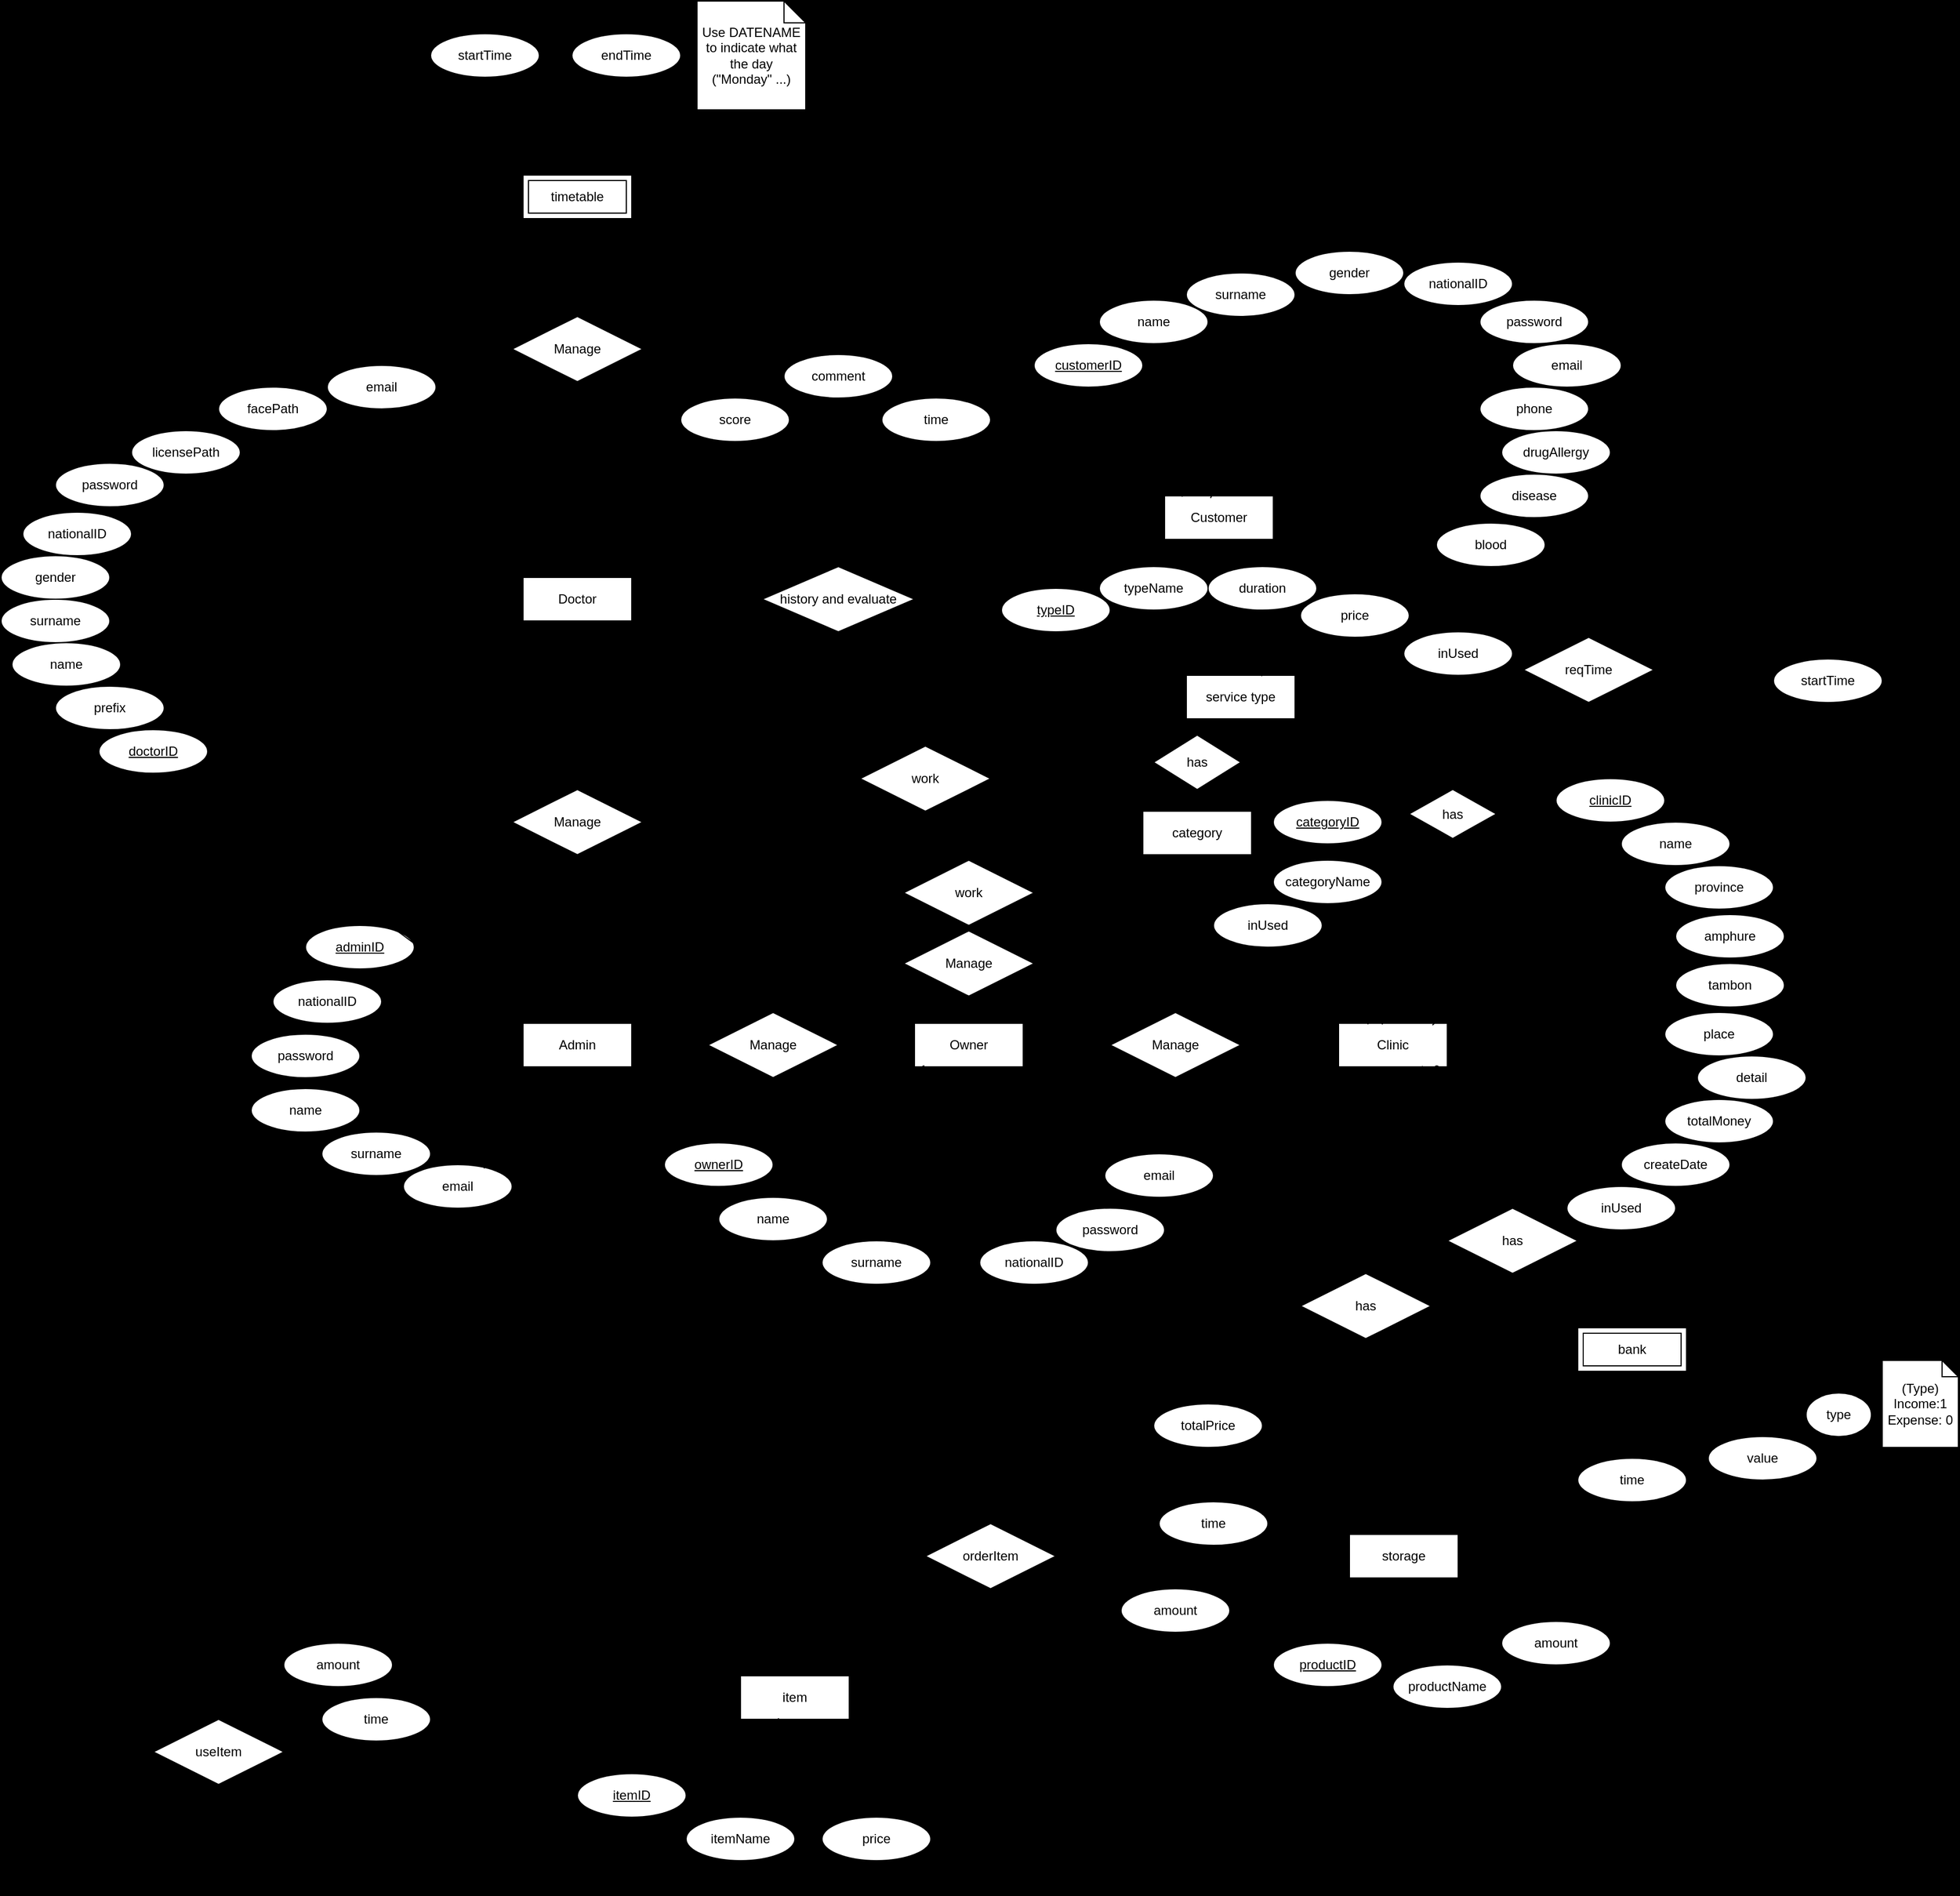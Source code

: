 <mxfile>
    <diagram id="PHzEzVtECec_gNBl3Z0X" name="Page-1">
        <mxGraphModel dx="1025" dy="1356" grid="1" gridSize="10" guides="1" tooltips="1" connect="1" arrows="1" fold="1" page="1" pageScale="1" pageWidth="1600" pageHeight="900" background="#000000" math="0" shadow="0">
            <root>
                <mxCell id="0"/>
                <mxCell id="1" parent="0"/>
                <mxCell id="2" value="Doctor" style="whiteSpace=wrap;html=1;align=center;" parent="1" vertex="1">
                    <mxGeometry x="1210" y="-50" width="100" height="40" as="geometry"/>
                </mxCell>
                <mxCell id="3" value="Customer" style="whiteSpace=wrap;html=1;align=center;" parent="1" vertex="1">
                    <mxGeometry x="1800" y="-125" width="100" height="40" as="geometry"/>
                </mxCell>
                <mxCell id="4" value="Clinic" style="whiteSpace=wrap;html=1;align=center;" parent="1" vertex="1">
                    <mxGeometry x="1960" y="360" width="100" height="40" as="geometry"/>
                </mxCell>
                <mxCell id="7" value="Manage" style="shape=rhombus;perimeter=rhombusPerimeter;whiteSpace=wrap;html=1;align=center;" parent="1" vertex="1">
                    <mxGeometry x="1200" y="145" width="120" height="60" as="geometry"/>
                </mxCell>
                <mxCell id="8" value="has" style="shape=rhombus;perimeter=rhombusPerimeter;whiteSpace=wrap;html=1;align=center;" parent="1" vertex="1">
                    <mxGeometry x="2025" y="145" width="80" height="45" as="geometry"/>
                </mxCell>
                <mxCell id="9" value="service type" style="whiteSpace=wrap;html=1;align=center;" parent="1" vertex="1">
                    <mxGeometry x="1820" y="40" width="100" height="40" as="geometry"/>
                </mxCell>
                <mxCell id="10" value="history and evaluate" style="shape=rhombus;perimeter=rhombusPerimeter;whiteSpace=wrap;html=1;align=center;" parent="1" vertex="1">
                    <mxGeometry x="1430" y="-60" width="140" height="60" as="geometry"/>
                </mxCell>
                <mxCell id="11" value="has" style="shape=rhombus;perimeter=rhombusPerimeter;whiteSpace=wrap;html=1;align=center;" parent="1" vertex="1">
                    <mxGeometry x="1925" y="590" width="120" height="60" as="geometry"/>
                </mxCell>
                <mxCell id="12" value="storage" style="whiteSpace=wrap;html=1;align=center;" parent="1" vertex="1">
                    <mxGeometry x="1970" y="830" width="100" height="40" as="geometry"/>
                </mxCell>
                <mxCell id="13" value="Admin" style="whiteSpace=wrap;html=1;align=center;" parent="1" vertex="1">
                    <mxGeometry x="1210" y="360" width="100" height="40" as="geometry"/>
                </mxCell>
                <mxCell id="14" value="has" style="shape=rhombus;perimeter=rhombusPerimeter;whiteSpace=wrap;html=1;align=center;" parent="1" vertex="1">
                    <mxGeometry x="2060" y="530" width="120" height="60" as="geometry"/>
                </mxCell>
                <mxCell id="22" value="adminID" style="ellipse;whiteSpace=wrap;html=1;align=center;fontStyle=4;" parent="1" vertex="1">
                    <mxGeometry x="1010" y="270" width="100" height="40" as="geometry"/>
                </mxCell>
                <mxCell id="23" value="name" style="ellipse;whiteSpace=wrap;html=1;align=center;" parent="1" vertex="1">
                    <mxGeometry x="740" y="10" width="100" height="40" as="geometry"/>
                </mxCell>
                <mxCell id="24" value="surname" style="ellipse;whiteSpace=wrap;html=1;align=center;" parent="1" vertex="1">
                    <mxGeometry x="730" y="-30" width="100" height="40" as="geometry"/>
                </mxCell>
                <mxCell id="25" value="prefix" style="ellipse;whiteSpace=wrap;html=1;align=center;" parent="1" vertex="1">
                    <mxGeometry x="780" y="50" width="100" height="40" as="geometry"/>
                </mxCell>
                <mxCell id="26" value="gender" style="ellipse;whiteSpace=wrap;html=1;align=center;" parent="1" vertex="1">
                    <mxGeometry x="730" y="-70" width="100" height="40" as="geometry"/>
                </mxCell>
                <mxCell id="27" value="doctorID" style="ellipse;whiteSpace=wrap;html=1;align=center;fontStyle=4;" parent="1" vertex="1">
                    <mxGeometry x="820" y="90" width="100" height="40" as="geometry"/>
                </mxCell>
                <mxCell id="28" value="customerID" style="ellipse;whiteSpace=wrap;html=1;align=center;fontStyle=4;" parent="1" vertex="1">
                    <mxGeometry x="1680" y="-265" width="100" height="40" as="geometry"/>
                </mxCell>
                <mxCell id="29" value="name" style="ellipse;whiteSpace=wrap;html=1;align=center;" parent="1" vertex="1">
                    <mxGeometry x="1740" y="-305" width="100" height="40" as="geometry"/>
                </mxCell>
                <mxCell id="30" value="surname" style="ellipse;whiteSpace=wrap;html=1;align=center;" parent="1" vertex="1">
                    <mxGeometry x="1820" y="-330" width="100" height="40" as="geometry"/>
                </mxCell>
                <mxCell id="33" value="name" style="ellipse;whiteSpace=wrap;html=1;align=center;" parent="1" vertex="1">
                    <mxGeometry x="960" y="420" width="100" height="40" as="geometry"/>
                </mxCell>
                <mxCell id="34" value="password" style="ellipse;whiteSpace=wrap;html=1;align=center;" parent="1" vertex="1">
                    <mxGeometry x="780" y="-155" width="100" height="40" as="geometry"/>
                </mxCell>
                <mxCell id="35" value="password" style="ellipse;whiteSpace=wrap;html=1;align=center;" parent="1" vertex="1">
                    <mxGeometry x="960" y="370" width="100" height="40" as="geometry"/>
                </mxCell>
                <mxCell id="36" value="nationalID" style="ellipse;whiteSpace=wrap;html=1;align=center;" parent="1" vertex="1">
                    <mxGeometry x="980" y="320" width="100" height="40" as="geometry"/>
                </mxCell>
                <mxCell id="37" value="surname" style="ellipse;whiteSpace=wrap;html=1;align=center;" parent="1" vertex="1">
                    <mxGeometry x="1025" y="460" width="100" height="40" as="geometry"/>
                </mxCell>
                <mxCell id="38" value="clinicID" style="ellipse;whiteSpace=wrap;html=1;align=center;fontStyle=4;" parent="1" vertex="1">
                    <mxGeometry x="2160" y="135" width="100" height="40" as="geometry"/>
                </mxCell>
                <mxCell id="39" value="name" style="ellipse;whiteSpace=wrap;html=1;align=center;" parent="1" vertex="1">
                    <mxGeometry x="2220" y="175" width="100" height="40" as="geometry"/>
                </mxCell>
                <mxCell id="40" value="place" style="ellipse;whiteSpace=wrap;html=1;align=center;" parent="1" vertex="1">
                    <mxGeometry x="2260" y="350" width="100" height="40" as="geometry"/>
                </mxCell>
                <mxCell id="41" value="province" style="ellipse;whiteSpace=wrap;html=1;align=center;" parent="1" vertex="1">
                    <mxGeometry x="2260" y="215" width="100" height="40" as="geometry"/>
                </mxCell>
                <mxCell id="42" value="amphure" style="ellipse;whiteSpace=wrap;html=1;align=center;" parent="1" vertex="1">
                    <mxGeometry x="2270" y="260" width="100" height="40" as="geometry"/>
                </mxCell>
                <mxCell id="43" value="tambon" style="ellipse;whiteSpace=wrap;html=1;align=center;" parent="1" vertex="1">
                    <mxGeometry x="2270" y="305" width="100" height="40" as="geometry"/>
                </mxCell>
                <mxCell id="44" value="Manage" style="shape=rhombus;perimeter=rhombusPerimeter;whiteSpace=wrap;html=1;align=center;" parent="1" vertex="1">
                    <mxGeometry x="1750" y="350" width="120" height="60" as="geometry"/>
                </mxCell>
                <mxCell id="46" value="typeID" style="ellipse;whiteSpace=wrap;html=1;align=center;fontStyle=4;" parent="1" vertex="1">
                    <mxGeometry x="1650" y="-40" width="100" height="40" as="geometry"/>
                </mxCell>
                <mxCell id="47" value="typeName" style="ellipse;whiteSpace=wrap;html=1;align=center;" parent="1" vertex="1">
                    <mxGeometry x="1740" y="-60" width="100" height="40" as="geometry"/>
                </mxCell>
                <mxCell id="48" value="productID" style="ellipse;whiteSpace=wrap;html=1;align=center;fontStyle=4;" parent="1" vertex="1">
                    <mxGeometry x="1900" y="930" width="100" height="40" as="geometry"/>
                </mxCell>
                <mxCell id="49" value="productName" style="ellipse;whiteSpace=wrap;html=1;align=center;" parent="1" vertex="1">
                    <mxGeometry x="2010" y="950" width="100" height="40" as="geometry"/>
                </mxCell>
                <mxCell id="50" value="amount" style="ellipse;whiteSpace=wrap;html=1;align=center;" parent="1" vertex="1">
                    <mxGeometry x="2110" y="910" width="100" height="40" as="geometry"/>
                </mxCell>
                <mxCell id="52" value="value" style="ellipse;whiteSpace=wrap;html=1;align=center;" parent="1" vertex="1">
                    <mxGeometry x="2300" y="740" width="100" height="40" as="geometry"/>
                </mxCell>
                <mxCell id="53" value="Owner" style="whiteSpace=wrap;html=1;align=center;" parent="1" vertex="1">
                    <mxGeometry x="1570" y="360" width="100" height="40" as="geometry"/>
                </mxCell>
                <mxCell id="54" value="Manage" style="shape=rhombus;perimeter=rhombusPerimeter;whiteSpace=wrap;html=1;align=center;" parent="1" vertex="1">
                    <mxGeometry x="1380" y="350" width="120" height="60" as="geometry"/>
                </mxCell>
                <mxCell id="56" value="detail" style="ellipse;whiteSpace=wrap;html=1;align=center;" parent="1" vertex="1">
                    <mxGeometry x="2290" y="390" width="100" height="40" as="geometry"/>
                </mxCell>
                <mxCell id="60" value="" style="endArrow=none;html=1;rounded=0;exitX=1;exitY=0.5;exitDx=0;exitDy=0;entryX=0;entryY=0.5;entryDx=0;entryDy=0;" parent="1" source="44" target="4" edge="1">
                    <mxGeometry relative="1" as="geometry">
                        <mxPoint x="1800" y="310" as="sourcePoint"/>
                        <mxPoint x="1960" y="310" as="targetPoint"/>
                    </mxGeometry>
                </mxCell>
                <mxCell id="61" value="" style="endArrow=none;html=1;rounded=0;entryX=0.33;entryY=0.975;entryDx=0;entryDy=0;exitX=0.75;exitY=0;exitDx=0;exitDy=0;entryPerimeter=0;" parent="1" source="4" target="38" edge="1">
                    <mxGeometry relative="1" as="geometry">
                        <mxPoint x="2060" y="300" as="sourcePoint"/>
                        <mxPoint x="2220" y="300" as="targetPoint"/>
                    </mxGeometry>
                </mxCell>
                <mxCell id="62" value="" style="endArrow=none;html=1;rounded=0;exitX=0.863;exitY=0.041;exitDx=0;exitDy=0;entryX=0.09;entryY=0.85;entryDx=0;entryDy=0;entryPerimeter=0;exitPerimeter=0;" parent="1" source="4" target="39" edge="1">
                    <mxGeometry relative="1" as="geometry">
                        <mxPoint x="2110" y="330" as="sourcePoint"/>
                        <mxPoint x="2270" y="330" as="targetPoint"/>
                    </mxGeometry>
                </mxCell>
                <mxCell id="63" value="" style="endArrow=none;html=1;rounded=0;exitX=1;exitY=0;exitDx=0;exitDy=0;entryX=0;entryY=0.5;entryDx=0;entryDy=0;" parent="1" source="4" target="41" edge="1">
                    <mxGeometry relative="1" as="geometry">
                        <mxPoint x="2090" y="380" as="sourcePoint"/>
                        <mxPoint x="2250" y="380" as="targetPoint"/>
                    </mxGeometry>
                </mxCell>
                <mxCell id="64" value="" style="endArrow=none;html=1;rounded=0;exitX=1;exitY=0.25;exitDx=0;exitDy=0;entryX=0;entryY=0.5;entryDx=0;entryDy=0;" parent="1" source="4" target="42" edge="1">
                    <mxGeometry relative="1" as="geometry">
                        <mxPoint x="2090" y="370" as="sourcePoint"/>
                        <mxPoint x="2250" y="370" as="targetPoint"/>
                    </mxGeometry>
                </mxCell>
                <mxCell id="65" value="" style="endArrow=none;html=1;rounded=0;exitX=1;exitY=0.5;exitDx=0;exitDy=0;entryX=0;entryY=0.5;entryDx=0;entryDy=0;" parent="1" source="4" target="43" edge="1">
                    <mxGeometry relative="1" as="geometry">
                        <mxPoint x="2080" y="390" as="sourcePoint"/>
                        <mxPoint x="2240" y="390" as="targetPoint"/>
                    </mxGeometry>
                </mxCell>
                <mxCell id="66" value="" style="endArrow=none;html=1;rounded=0;exitX=1;exitY=0.75;exitDx=0;exitDy=0;entryX=0;entryY=0.5;entryDx=0;entryDy=0;" parent="1" source="4" target="40" edge="1">
                    <mxGeometry relative="1" as="geometry">
                        <mxPoint x="2080" y="400" as="sourcePoint"/>
                        <mxPoint x="2240" y="400" as="targetPoint"/>
                    </mxGeometry>
                </mxCell>
                <mxCell id="67" value="" style="endArrow=none;html=1;rounded=0;exitX=1.001;exitY=0.885;exitDx=0;exitDy=0;exitPerimeter=0;entryX=0;entryY=0.5;entryDx=0;entryDy=0;" parent="1" source="4" target="56" edge="1">
                    <mxGeometry relative="1" as="geometry">
                        <mxPoint x="2070" y="430" as="sourcePoint"/>
                        <mxPoint x="2230" y="430" as="targetPoint"/>
                    </mxGeometry>
                </mxCell>
                <mxCell id="72" value="" style="endArrow=none;html=1;rounded=0;exitX=0.857;exitY=1.004;exitDx=0;exitDy=0;entryX=0;entryY=0;entryDx=0;entryDy=0;exitPerimeter=0;" parent="1" source="9" target="8" edge="1">
                    <mxGeometry relative="1" as="geometry">
                        <mxPoint x="1870" y="620" as="sourcePoint"/>
                        <mxPoint x="2030" y="620" as="targetPoint"/>
                    </mxGeometry>
                </mxCell>
                <mxCell id="73" value="" style="endArrow=none;html=1;rounded=0;exitX=0.5;exitY=0;exitDx=0;exitDy=0;entryX=0.5;entryY=1;entryDx=0;entryDy=0;" parent="1" source="12" target="11" edge="1">
                    <mxGeometry relative="1" as="geometry">
                        <mxPoint x="2020" y="610" as="sourcePoint"/>
                        <mxPoint x="2180" y="610" as="targetPoint"/>
                    </mxGeometry>
                </mxCell>
                <mxCell id="74" value="" style="endArrow=none;html=1;rounded=0;entryX=0.25;entryY=0;entryDx=0;entryDy=0;exitX=1;exitY=1;exitDx=0;exitDy=0;" parent="1" source="14" target="255" edge="1">
                    <mxGeometry relative="1" as="geometry">
                        <mxPoint x="2150" y="570" as="sourcePoint"/>
                        <mxPoint x="2205" y="640" as="targetPoint"/>
                    </mxGeometry>
                </mxCell>
                <mxCell id="75" value="" style="endArrow=none;html=1;rounded=0;entryX=0;entryY=0;entryDx=0;entryDy=0;exitX=1;exitY=1;exitDx=0;exitDy=0;" parent="1" source="46" target="9" edge="1">
                    <mxGeometry relative="1" as="geometry">
                        <mxPoint x="1660" y="680" as="sourcePoint"/>
                        <mxPoint x="1820" y="680" as="targetPoint"/>
                    </mxGeometry>
                </mxCell>
                <mxCell id="76" value="" style="endArrow=none;html=1;rounded=0;exitX=0.377;exitY=-0.028;exitDx=0;exitDy=0;entryX=0.5;entryY=1;entryDx=0;entryDy=0;exitPerimeter=0;" parent="1" source="9" target="47" edge="1">
                    <mxGeometry relative="1" as="geometry">
                        <mxPoint x="1880" y="600" as="sourcePoint"/>
                        <mxPoint x="2040" y="600" as="targetPoint"/>
                    </mxGeometry>
                </mxCell>
                <mxCell id="77" value="" style="endArrow=none;html=1;rounded=0;entryX=0.25;entryY=1;entryDx=0;entryDy=0;exitX=0.5;exitY=0;exitDx=0;exitDy=0;" parent="1" source="48" target="12" edge="1">
                    <mxGeometry relative="1" as="geometry">
                        <mxPoint x="1910" y="900" as="sourcePoint"/>
                        <mxPoint x="2070" y="900" as="targetPoint"/>
                    </mxGeometry>
                </mxCell>
                <mxCell id="78" value="" style="endArrow=none;html=1;rounded=0;exitX=0.5;exitY=1;exitDx=0;exitDy=0;entryX=0.5;entryY=0;entryDx=0;entryDy=0;" parent="1" source="12" target="49" edge="1">
                    <mxGeometry relative="1" as="geometry">
                        <mxPoint x="2010" y="900" as="sourcePoint"/>
                        <mxPoint x="2170" y="900" as="targetPoint"/>
                    </mxGeometry>
                </mxCell>
                <mxCell id="79" value="" style="endArrow=none;html=1;rounded=0;exitX=0.88;exitY=1;exitDx=0;exitDy=0;exitPerimeter=0;entryX=0.27;entryY=0;entryDx=0;entryDy=0;entryPerimeter=0;" parent="1" source="12" target="50" edge="1">
                    <mxGeometry relative="1" as="geometry">
                        <mxPoint x="2060" y="880" as="sourcePoint"/>
                        <mxPoint x="2220" y="880" as="targetPoint"/>
                    </mxGeometry>
                </mxCell>
                <mxCell id="80" value="" style="endArrow=none;html=1;rounded=0;exitX=1;exitY=0.5;exitDx=0;exitDy=0;entryX=0.24;entryY=0.075;entryDx=0;entryDy=0;entryPerimeter=0;" parent="1" source="255" target="256" edge="1">
                    <mxGeometry relative="1" as="geometry">
                        <mxPoint x="2280" y="660" as="sourcePoint"/>
                        <mxPoint x="2414.0" y="703" as="targetPoint"/>
                    </mxGeometry>
                </mxCell>
                <mxCell id="81" value="" style="endArrow=none;html=1;rounded=0;entryX=0.3;entryY=-0.05;entryDx=0;entryDy=0;entryPerimeter=0;exitX=1;exitY=1;exitDx=0;exitDy=0;" parent="1" source="255" target="52" edge="1">
                    <mxGeometry relative="1" as="geometry">
                        <mxPoint x="2280" y="680" as="sourcePoint"/>
                        <mxPoint x="2369" y="663" as="targetPoint"/>
                    </mxGeometry>
                </mxCell>
                <mxCell id="83" value="ownerID" style="ellipse;whiteSpace=wrap;html=1;align=center;fontStyle=4;" parent="1" vertex="1">
                    <mxGeometry x="1340" y="470" width="100" height="40" as="geometry"/>
                </mxCell>
                <mxCell id="84" value="name" style="ellipse;whiteSpace=wrap;html=1;align=center;" parent="1" vertex="1">
                    <mxGeometry x="1390" y="520" width="100" height="40" as="geometry"/>
                </mxCell>
                <mxCell id="85" value="nationalID" style="ellipse;whiteSpace=wrap;html=1;align=center;" parent="1" vertex="1">
                    <mxGeometry x="1630" y="560" width="100" height="40" as="geometry"/>
                </mxCell>
                <mxCell id="86" value="password" style="ellipse;whiteSpace=wrap;html=1;align=center;" parent="1" vertex="1">
                    <mxGeometry x="1700" y="530" width="100" height="40" as="geometry"/>
                </mxCell>
                <mxCell id="93" value="" style="shape=link;html=1;rounded=0;entryX=0.5;entryY=1;entryDx=0;entryDy=0;exitX=0.25;exitY=0;exitDx=0;exitDy=0;" parent="1" source="4" target="8" edge="1">
                    <mxGeometry relative="1" as="geometry">
                        <mxPoint x="1690" y="459" as="sourcePoint"/>
                        <mxPoint x="1850" y="459" as="targetPoint"/>
                    </mxGeometry>
                </mxCell>
                <mxCell id="95" value="" style="shape=link;html=1;rounded=0;entryX=0.5;entryY=0;entryDx=0;entryDy=0;exitX=0.25;exitY=1;exitDx=0;exitDy=0;width=-3.684;" parent="1" source="4" target="11" edge="1">
                    <mxGeometry relative="1" as="geometry">
                        <mxPoint x="1700" y="469" as="sourcePoint"/>
                        <mxPoint x="1860" y="469" as="targetPoint"/>
                    </mxGeometry>
                </mxCell>
                <mxCell id="96" value="" style="shape=link;html=1;rounded=0;entryX=0;entryY=0;entryDx=0;entryDy=0;exitX=0.75;exitY=1;exitDx=0;exitDy=0;" parent="1" source="4" target="14" edge="1">
                    <mxGeometry relative="1" as="geometry">
                        <mxPoint x="2000" y="479.5" as="sourcePoint"/>
                        <mxPoint x="2160" y="479.5" as="targetPoint"/>
                    </mxGeometry>
                </mxCell>
                <mxCell id="97" value="" style="shape=link;html=1;rounded=0;exitX=1;exitY=0.5;exitDx=0;exitDy=0;entryX=0;entryY=0.5;entryDx=0;entryDy=0;" parent="1" source="53" target="44" edge="1">
                    <mxGeometry relative="1" as="geometry">
                        <mxPoint x="1710" y="450" as="sourcePoint"/>
                        <mxPoint x="1870" y="450" as="targetPoint"/>
                    </mxGeometry>
                </mxCell>
                <mxCell id="98" value="" style="shape=link;html=1;rounded=0;entryX=0;entryY=0.5;entryDx=0;entryDy=0;exitX=1;exitY=0.5;exitDx=0;exitDy=0;" parent="1" source="54" target="53" edge="1">
                    <mxGeometry relative="1" as="geometry">
                        <mxPoint x="1460" y="439.5" as="sourcePoint"/>
                        <mxPoint x="1620" y="439.5" as="targetPoint"/>
                    </mxGeometry>
                </mxCell>
                <mxCell id="103" value="" style="endArrow=none;html=1;rounded=0;exitX=1;exitY=0;exitDx=0;exitDy=0;entryX=0.09;entryY=0.975;entryDx=0;entryDy=0;entryPerimeter=0;" parent="1" source="83" target="53" edge="1">
                    <mxGeometry relative="1" as="geometry">
                        <mxPoint x="1510" y="450" as="sourcePoint"/>
                        <mxPoint x="1670" y="450" as="targetPoint"/>
                    </mxGeometry>
                </mxCell>
                <mxCell id="104" value="" style="endArrow=none;html=1;rounded=0;exitX=1;exitY=0;exitDx=0;exitDy=0;entryX=0.25;entryY=1;entryDx=0;entryDy=0;" parent="1" source="84" target="53" edge="1">
                    <mxGeometry relative="1" as="geometry">
                        <mxPoint x="1590" y="460" as="sourcePoint"/>
                        <mxPoint x="1750" y="460" as="targetPoint"/>
                    </mxGeometry>
                </mxCell>
                <mxCell id="105" value="" style="endArrow=none;html=1;rounded=0;exitX=0.23;exitY=0.025;exitDx=0;exitDy=0;exitPerimeter=0;entryX=0.75;entryY=1;entryDx=0;entryDy=0;" parent="1" source="85" target="53" edge="1">
                    <mxGeometry relative="1" as="geometry">
                        <mxPoint x="1640" y="450" as="sourcePoint"/>
                        <mxPoint x="1800" y="450" as="targetPoint"/>
                    </mxGeometry>
                </mxCell>
                <mxCell id="106" value="" style="endArrow=none;html=1;rounded=0;exitX=0;exitY=0;exitDx=0;exitDy=0;entryX=1;entryY=1;entryDx=0;entryDy=0;" parent="1" source="86" target="53" edge="1">
                    <mxGeometry relative="1" as="geometry">
                        <mxPoint x="1680" y="450" as="sourcePoint"/>
                        <mxPoint x="1840" y="450" as="targetPoint"/>
                    </mxGeometry>
                </mxCell>
                <mxCell id="107" value="" style="endArrow=none;html=1;rounded=0;exitX=1;exitY=0.5;exitDx=0;exitDy=0;entryX=0;entryY=0.5;entryDx=0;entryDy=0;" parent="1" source="13" target="54" edge="1">
                    <mxGeometry relative="1" as="geometry">
                        <mxPoint x="1340" y="430" as="sourcePoint"/>
                        <mxPoint x="1500" y="430" as="targetPoint"/>
                    </mxGeometry>
                </mxCell>
                <mxCell id="108" value="" style="endArrow=none;html=1;rounded=0;exitX=1;exitY=0;exitDx=0;exitDy=0;entryX=0;entryY=0;entryDx=0;entryDy=0;" parent="1" source="22" target="13" edge="1">
                    <mxGeometry relative="1" as="geometry">
                        <mxPoint x="1050" y="400" as="sourcePoint"/>
                        <mxPoint x="1210" y="400" as="targetPoint"/>
                    </mxGeometry>
                </mxCell>
                <mxCell id="109" value="" style="endArrow=none;html=1;rounded=0;exitX=1;exitY=0.5;exitDx=0;exitDy=0;entryX=0;entryY=0.25;entryDx=0;entryDy=0;" parent="1" source="36" target="13" edge="1">
                    <mxGeometry relative="1" as="geometry">
                        <mxPoint x="1170" y="450" as="sourcePoint"/>
                        <mxPoint x="1330" y="450" as="targetPoint"/>
                    </mxGeometry>
                </mxCell>
                <mxCell id="110" value="" style="endArrow=none;html=1;rounded=0;exitX=0.935;exitY=0.2;exitDx=0;exitDy=0;exitPerimeter=0;entryX=0;entryY=0.5;entryDx=0;entryDy=0;" parent="1" source="35" target="13" edge="1">
                    <mxGeometry relative="1" as="geometry">
                        <mxPoint x="1240" y="460" as="sourcePoint"/>
                        <mxPoint x="1400" y="460" as="targetPoint"/>
                    </mxGeometry>
                </mxCell>
                <mxCell id="111" value="" style="endArrow=none;html=1;rounded=0;exitX=0.943;exitY=0.171;exitDx=0;exitDy=0;exitPerimeter=0;entryX=0;entryY=0.75;entryDx=0;entryDy=0;" parent="1" source="33" target="13" edge="1">
                    <mxGeometry relative="1" as="geometry">
                        <mxPoint x="1240" y="470" as="sourcePoint"/>
                        <mxPoint x="1400" y="470" as="targetPoint"/>
                    </mxGeometry>
                </mxCell>
                <mxCell id="112" value="" style="endArrow=none;html=1;rounded=0;exitX=0.777;exitY=0.046;exitDx=0;exitDy=0;entryX=0;entryY=1;entryDx=0;entryDy=0;exitPerimeter=0;" parent="1" source="37" target="13" edge="1">
                    <mxGeometry relative="1" as="geometry">
                        <mxPoint x="1310" y="470" as="sourcePoint"/>
                        <mxPoint x="1470" y="470" as="targetPoint"/>
                    </mxGeometry>
                </mxCell>
                <mxCell id="113" value="" style="shape=link;html=1;rounded=0;exitX=0.5;exitY=0;exitDx=0;exitDy=0;entryX=0.5;entryY=1;entryDx=0;entryDy=0;" parent="1" source="13" target="7" edge="1">
                    <mxGeometry relative="1" as="geometry">
                        <mxPoint x="1270" y="290" as="sourcePoint"/>
                        <mxPoint x="1430" y="290" as="targetPoint"/>
                    </mxGeometry>
                </mxCell>
                <mxCell id="114" value="" style="endArrow=none;html=1;rounded=0;exitX=0.5;exitY=1;exitDx=0;exitDy=0;entryX=0.5;entryY=0;entryDx=0;entryDy=0;" parent="1" source="2" target="7" edge="1">
                    <mxGeometry relative="1" as="geometry">
                        <mxPoint x="1270" y="20" as="sourcePoint"/>
                        <mxPoint x="1430" y="20" as="targetPoint"/>
                    </mxGeometry>
                </mxCell>
                <mxCell id="115" value="" style="endArrow=none;html=1;rounded=0;exitX=1;exitY=0;exitDx=0;exitDy=0;entryX=0.11;entryY=1.047;entryDx=0;entryDy=0;entryPerimeter=0;" parent="1" source="27" target="2" edge="1">
                    <mxGeometry relative="1" as="geometry">
                        <mxPoint x="1130" y="30" as="sourcePoint"/>
                        <mxPoint x="1290" y="30" as="targetPoint"/>
                    </mxGeometry>
                </mxCell>
                <mxCell id="116" value="" style="endArrow=none;html=1;rounded=0;exitX=0.954;exitY=0.247;exitDx=0;exitDy=0;entryX=0;entryY=1;entryDx=0;entryDy=0;exitPerimeter=0;entryPerimeter=0;" parent="1" source="25" target="2" edge="1">
                    <mxGeometry relative="1" as="geometry">
                        <mxPoint x="1120" y="50" as="sourcePoint"/>
                        <mxPoint x="1280" y="50" as="targetPoint"/>
                    </mxGeometry>
                </mxCell>
                <mxCell id="117" value="" style="endArrow=none;html=1;rounded=0;exitX=1;exitY=0.5;exitDx=0;exitDy=0;entryX=0;entryY=0.75;entryDx=0;entryDy=0;" parent="1" source="23" target="2" edge="1">
                    <mxGeometry relative="1" as="geometry">
                        <mxPoint x="1120" y="40" as="sourcePoint"/>
                        <mxPoint x="1280" y="40" as="targetPoint"/>
                    </mxGeometry>
                </mxCell>
                <mxCell id="118" value="" style="endArrow=none;html=1;rounded=0;exitX=0.995;exitY=0.762;exitDx=0;exitDy=0;exitPerimeter=0;entryX=0;entryY=0.5;entryDx=0;entryDy=0;" parent="1" source="24" target="2" edge="1">
                    <mxGeometry relative="1" as="geometry">
                        <mxPoint x="1230" y="-80" as="sourcePoint"/>
                        <mxPoint x="1390" y="-80" as="targetPoint"/>
                    </mxGeometry>
                </mxCell>
                <mxCell id="119" value="" style="endArrow=none;html=1;rounded=0;exitX=1;exitY=1;exitDx=0;exitDy=0;entryX=0;entryY=0.25;entryDx=0;entryDy=0;" parent="1" source="26" target="2" edge="1">
                    <mxGeometry relative="1" as="geometry">
                        <mxPoint x="1270" y="-80" as="sourcePoint"/>
                        <mxPoint x="1430" y="-80" as="targetPoint"/>
                    </mxGeometry>
                </mxCell>
                <mxCell id="120" value="" style="endArrow=none;html=1;rounded=0;entryX=0.5;entryY=1;entryDx=0;entryDy=0;exitX=0;exitY=0;exitDx=0;exitDy=0;" parent="1" source="2" target="34" edge="1">
                    <mxGeometry relative="1" as="geometry">
                        <mxPoint x="1280" y="-50" as="sourcePoint"/>
                        <mxPoint x="1430" y="-80" as="targetPoint"/>
                    </mxGeometry>
                </mxCell>
                <mxCell id="121" value="" style="endArrow=none;html=1;rounded=0;exitX=1;exitY=0.5;exitDx=0;exitDy=0;entryX=0;entryY=0.5;entryDx=0;entryDy=0;" parent="1" source="2" target="10" edge="1">
                    <mxGeometry relative="1" as="geometry">
                        <mxPoint x="1360" y="10" as="sourcePoint"/>
                        <mxPoint x="1520" y="10" as="targetPoint"/>
                    </mxGeometry>
                </mxCell>
                <mxCell id="122" value="" style="endArrow=none;html=1;rounded=0;exitX=1;exitY=0.5;exitDx=0;exitDy=0;entryX=0;entryY=0.5;entryDx=0;entryDy=0;" parent="1" source="10" target="3" edge="1">
                    <mxGeometry relative="1" as="geometry">
                        <mxPoint x="1570" y="20" as="sourcePoint"/>
                        <mxPoint x="1730" y="20" as="targetPoint"/>
                    </mxGeometry>
                </mxCell>
                <mxCell id="125" value="" style="endArrow=none;html=1;rounded=0;exitX=0.402;exitY=0.987;exitDx=0;exitDy=0;exitPerimeter=0;entryX=0.086;entryY=-0.066;entryDx=0;entryDy=0;entryPerimeter=0;" parent="1" source="28" target="3" edge="1">
                    <mxGeometry relative="1" as="geometry">
                        <mxPoint x="1950" y="-305" as="sourcePoint"/>
                        <mxPoint x="2110" y="-305" as="targetPoint"/>
                    </mxGeometry>
                </mxCell>
                <mxCell id="126" value="" style="endArrow=none;html=1;rounded=0;exitX=0.163;exitY=0.019;exitDx=0;exitDy=0;entryX=0.5;entryY=1;entryDx=0;entryDy=0;exitPerimeter=0;" parent="1" source="3" target="29" edge="1">
                    <mxGeometry relative="1" as="geometry">
                        <mxPoint x="1970" y="-295" as="sourcePoint"/>
                        <mxPoint x="2130" y="-295" as="targetPoint"/>
                    </mxGeometry>
                </mxCell>
                <mxCell id="127" value="" style="endArrow=none;html=1;rounded=0;exitX=0.25;exitY=0;exitDx=0;exitDy=0;entryX=0.5;entryY=1;entryDx=0;entryDy=0;" parent="1" source="3" target="30" edge="1">
                    <mxGeometry relative="1" as="geometry">
                        <mxPoint x="2030" y="-285" as="sourcePoint"/>
                        <mxPoint x="2190" y="-285" as="targetPoint"/>
                    </mxGeometry>
                </mxCell>
                <mxCell id="128" value="" style="endArrow=none;html=1;rounded=0;exitX=0.422;exitY=0.049;exitDx=0;exitDy=0;entryX=0.234;entryY=0.909;entryDx=0;entryDy=0;entryPerimeter=0;exitPerimeter=0;" parent="1" source="3" target="32" edge="1">
                    <mxGeometry relative="1" as="geometry">
                        <mxPoint x="2030" y="-245" as="sourcePoint"/>
                        <mxPoint x="2190" y="-245" as="targetPoint"/>
                    </mxGeometry>
                </mxCell>
                <mxCell id="130" value="totalMoney" style="ellipse;whiteSpace=wrap;html=1;align=center;" parent="1" vertex="1">
                    <mxGeometry x="2260" y="430" width="100" height="40" as="geometry"/>
                </mxCell>
                <mxCell id="131" value="" style="endArrow=none;html=1;rounded=0;exitX=1;exitY=1;exitDx=0;exitDy=0;entryX=0;entryY=0.5;entryDx=0;entryDy=0;" parent="1" source="4" target="130" edge="1">
                    <mxGeometry relative="1" as="geometry">
                        <mxPoint x="2080" y="410" as="sourcePoint"/>
                        <mxPoint x="2160" y="440" as="targetPoint"/>
                    </mxGeometry>
                </mxCell>
                <mxCell id="138" value="score" style="ellipse;whiteSpace=wrap;html=1;align=center;" parent="1" vertex="1">
                    <mxGeometry x="1355" y="-215" width="100" height="40" as="geometry"/>
                </mxCell>
                <mxCell id="139" value="comment" style="ellipse;whiteSpace=wrap;html=1;align=center;" parent="1" vertex="1">
                    <mxGeometry x="1450" y="-255" width="100" height="40" as="geometry"/>
                </mxCell>
                <mxCell id="140" value="" style="endArrow=none;html=1;rounded=0;exitX=0;exitY=0;exitDx=0;exitDy=0;entryX=0.684;entryY=1.026;entryDx=0;entryDy=0;entryPerimeter=0;" parent="1" source="10" target="138" edge="1">
                    <mxGeometry relative="1" as="geometry">
                        <mxPoint x="1470" y="120" as="sourcePoint"/>
                        <mxPoint x="1630" y="120" as="targetPoint"/>
                    </mxGeometry>
                </mxCell>
                <mxCell id="141" value="" style="endArrow=none;html=1;rounded=0;exitX=0.5;exitY=0;exitDx=0;exitDy=0;entryX=0.5;entryY=1;entryDx=0;entryDy=0;" parent="1" source="10" target="139" edge="1">
                    <mxGeometry relative="1" as="geometry">
                        <mxPoint x="1590" y="90" as="sourcePoint"/>
                        <mxPoint x="1750" y="90" as="targetPoint"/>
                    </mxGeometry>
                </mxCell>
                <mxCell id="143" value="1" style="text;html=1;align=center;verticalAlign=middle;resizable=0;points=[];autosize=1;strokeColor=none;fillColor=none;" parent="1" vertex="1">
                    <mxGeometry x="1520" y="350" width="30" height="30" as="geometry"/>
                </mxCell>
                <mxCell id="144" value="1" style="text;html=1;align=center;verticalAlign=middle;resizable=0;points=[];autosize=1;strokeColor=none;fillColor=none;" parent="1" vertex="1">
                    <mxGeometry x="1695" y="350" width="30" height="30" as="geometry"/>
                </mxCell>
                <mxCell id="145" value="N" style="text;html=1;align=center;verticalAlign=middle;resizable=0;points=[];autosize=1;strokeColor=none;fillColor=none;" parent="1" vertex="1">
                    <mxGeometry x="1895" y="352" width="30" height="30" as="geometry"/>
                </mxCell>
                <mxCell id="146" value="N" style="text;html=1;align=center;verticalAlign=middle;resizable=0;points=[];autosize=1;strokeColor=none;fillColor=none;" parent="1" vertex="1">
                    <mxGeometry x="1340" y="352" width="30" height="30" as="geometry"/>
                </mxCell>
                <mxCell id="147" value="1" style="text;html=1;align=center;verticalAlign=middle;resizable=0;points=[];autosize=1;strokeColor=none;fillColor=none;" parent="1" vertex="1">
                    <mxGeometry x="1225" y="265" width="30" height="30" as="geometry"/>
                </mxCell>
                <mxCell id="148" value="N" style="text;html=1;align=center;verticalAlign=middle;resizable=0;points=[];autosize=1;strokeColor=none;fillColor=none;" parent="1" vertex="1">
                    <mxGeometry x="1225" y="50" width="30" height="30" as="geometry"/>
                </mxCell>
                <mxCell id="149" value="time" style="ellipse;whiteSpace=wrap;html=1;align=center;" parent="1" vertex="1">
                    <mxGeometry x="2180" y="760" width="100" height="40" as="geometry"/>
                </mxCell>
                <mxCell id="150" value="" style="endArrow=none;html=1;rounded=0;exitX=0.5;exitY=1;exitDx=0;exitDy=0;entryX=0.5;entryY=0;entryDx=0;entryDy=0;" parent="1" source="255" target="149" edge="1">
                    <mxGeometry relative="1" as="geometry">
                        <mxPoint x="2230" y="680" as="sourcePoint"/>
                        <mxPoint x="2370" y="670" as="targetPoint"/>
                    </mxGeometry>
                </mxCell>
                <mxCell id="151" value="nationalID" style="ellipse;whiteSpace=wrap;html=1;align=center;" parent="1" vertex="1">
                    <mxGeometry x="750" y="-110" width="100" height="40" as="geometry"/>
                </mxCell>
                <mxCell id="152" value="" style="endArrow=none;html=1;rounded=0;exitX=-0.023;exitY=0.14;exitDx=0;exitDy=0;exitPerimeter=0;entryX=0.68;entryY=1;entryDx=0;entryDy=0;entryPerimeter=0;" parent="1" source="2" target="151" edge="1">
                    <mxGeometry relative="1" as="geometry">
                        <mxPoint x="1330" y="10" as="sourcePoint"/>
                        <mxPoint x="1490" y="10" as="targetPoint"/>
                    </mxGeometry>
                </mxCell>
                <mxCell id="153" value="nationalID" style="ellipse;whiteSpace=wrap;html=1;align=center;" parent="1" vertex="1">
                    <mxGeometry x="2020" y="-340" width="100" height="40" as="geometry"/>
                </mxCell>
                <mxCell id="154" value="password" style="ellipse;whiteSpace=wrap;html=1;align=center;" parent="1" vertex="1">
                    <mxGeometry x="2090" y="-305" width="100" height="40" as="geometry"/>
                </mxCell>
                <mxCell id="155" value="" style="endArrow=none;html=1;rounded=0;entryX=0.028;entryY=0.697;entryDx=0;entryDy=0;entryPerimeter=0;startArrow=none;exitX=0.5;exitY=0;exitDx=0;exitDy=0;" parent="1" source="3" target="153" edge="1">
                    <mxGeometry relative="1" as="geometry">
                        <mxPoint x="1980" y="-70" as="sourcePoint"/>
                        <mxPoint x="2200" y="-195" as="targetPoint"/>
                    </mxGeometry>
                </mxCell>
                <mxCell id="156" value="" style="endArrow=none;html=1;rounded=0;exitX=0.669;exitY=-0.01;exitDx=0;exitDy=0;entryX=0;entryY=0.5;entryDx=0;entryDy=0;exitPerimeter=0;" parent="1" source="3" target="154" edge="1">
                    <mxGeometry relative="1" as="geometry">
                        <mxPoint x="2010" y="-205" as="sourcePoint"/>
                        <mxPoint x="2170" y="-205" as="targetPoint"/>
                    </mxGeometry>
                </mxCell>
                <mxCell id="157" value="orderItem" style="shape=rhombus;perimeter=rhombusPerimeter;whiteSpace=wrap;html=1;align=center;" parent="1" vertex="1">
                    <mxGeometry x="1580" y="820" width="120" height="60" as="geometry"/>
                </mxCell>
                <mxCell id="158" value="" style="endArrow=none;html=1;rounded=0;entryX=0.5;entryY=1;entryDx=0;entryDy=0;exitX=0.342;exitY=0.106;exitDx=0;exitDy=0;exitPerimeter=0;" parent="1" source="157" target="53" edge="1">
                    <mxGeometry relative="1" as="geometry">
                        <mxPoint x="1630" y="930" as="sourcePoint"/>
                        <mxPoint x="1630" y="680" as="targetPoint"/>
                        <Array as="points"/>
                    </mxGeometry>
                </mxCell>
                <mxCell id="161" value="" style="endArrow=none;html=1;rounded=0;exitX=0.5;exitY=1;exitDx=0;exitDy=0;entryX=0;entryY=0.5;entryDx=0;entryDy=0;" parent="1" source="13" target="157" edge="1">
                    <mxGeometry relative="1" as="geometry">
                        <mxPoint x="1380" y="790" as="sourcePoint"/>
                        <mxPoint x="1540" y="790" as="targetPoint"/>
                        <Array as="points">
                            <mxPoint x="1260" y="850"/>
                        </Array>
                    </mxGeometry>
                </mxCell>
                <mxCell id="164" value="Manage" style="shape=rhombus;perimeter=rhombusPerimeter;whiteSpace=wrap;html=1;align=center;" parent="1" vertex="1">
                    <mxGeometry x="1560" y="275" width="120" height="60" as="geometry"/>
                </mxCell>
                <mxCell id="166" value="" style="endArrow=none;html=1;rounded=0;exitX=1;exitY=0;exitDx=0;exitDy=0;entryX=0;entryY=0.5;entryDx=0;entryDy=0;" parent="1" source="13" target="164" edge="1">
                    <mxGeometry relative="1" as="geometry">
                        <mxPoint x="1390" y="290" as="sourcePoint"/>
                        <mxPoint x="1550" y="290" as="targetPoint"/>
                    </mxGeometry>
                </mxCell>
                <mxCell id="167" value="" style="endArrow=none;html=1;rounded=0;exitX=1;exitY=0.5;exitDx=0;exitDy=0;entryX=0;entryY=0.25;entryDx=0;entryDy=0;" parent="1" source="164" target="4" edge="1">
                    <mxGeometry relative="1" as="geometry">
                        <mxPoint x="1730" y="290" as="sourcePoint"/>
                        <mxPoint x="1890" y="290" as="targetPoint"/>
                    </mxGeometry>
                </mxCell>
                <mxCell id="168" value="1" style="text;html=1;align=center;verticalAlign=middle;resizable=0;points=[];autosize=1;strokeColor=none;fillColor=none;rotation=-15;" parent="1" vertex="1">
                    <mxGeometry x="1425" y="305" width="30" height="30" as="geometry"/>
                </mxCell>
                <mxCell id="169" value="1" style="text;html=1;align=center;verticalAlign=middle;resizable=0;points=[];autosize=1;strokeColor=none;fillColor=none;rotation=15;" parent="1" vertex="1">
                    <mxGeometry x="1780" y="305" width="30" height="30" as="geometry"/>
                </mxCell>
                <mxCell id="170" value="work" style="shape=rhombus;perimeter=rhombusPerimeter;whiteSpace=wrap;html=1;align=center;" parent="1" vertex="1">
                    <mxGeometry x="1520" y="105" width="120" height="60" as="geometry"/>
                </mxCell>
                <mxCell id="171" value="" style="endArrow=none;html=1;rounded=0;exitX=1;exitY=1;exitDx=0;exitDy=0;entryX=0.173;entryY=0.263;entryDx=0;entryDy=0;entryPerimeter=0;" parent="1" source="2" target="170" edge="1">
                    <mxGeometry relative="1" as="geometry">
                        <mxPoint x="1410" y="90" as="sourcePoint"/>
                        <mxPoint x="1570" y="90" as="targetPoint"/>
                    </mxGeometry>
                </mxCell>
                <mxCell id="172" value="" style="endArrow=none;html=1;rounded=0;exitX=1;exitY=1;exitDx=0;exitDy=0;entryX=0;entryY=0;entryDx=0;entryDy=0;" parent="1" source="170" target="4" edge="1">
                    <mxGeometry relative="1" as="geometry">
                        <mxPoint x="1750" y="200" as="sourcePoint"/>
                        <mxPoint x="1910" y="200" as="targetPoint"/>
                    </mxGeometry>
                </mxCell>
                <mxCell id="174" value="licensePath" style="ellipse;whiteSpace=wrap;html=1;align=center;" parent="1" vertex="1">
                    <mxGeometry x="850" y="-185" width="100" height="40" as="geometry"/>
                </mxCell>
                <mxCell id="175" value="" style="endArrow=none;html=1;rounded=0;exitX=0.5;exitY=1;exitDx=0;exitDy=0;entryX=0.051;entryY=-0.064;entryDx=0;entryDy=0;entryPerimeter=0;" parent="1" source="174" target="2" edge="1">
                    <mxGeometry relative="1" as="geometry">
                        <mxPoint x="1230" y="-140" as="sourcePoint"/>
                        <mxPoint x="1390" y="-140" as="targetPoint"/>
                    </mxGeometry>
                </mxCell>
                <mxCell id="176" value="1" style="text;html=1;align=center;verticalAlign=middle;resizable=0;points=[];autosize=1;strokeColor=none;fillColor=none;rotation=30;" parent="1" vertex="1">
                    <mxGeometry x="1470" y="60" width="30" height="30" as="geometry"/>
                </mxCell>
                <mxCell id="177" value="1" style="text;html=1;align=center;verticalAlign=middle;resizable=0;points=[];autosize=1;strokeColor=none;fillColor=none;rotation=15;" parent="1" vertex="1">
                    <mxGeometry x="1760" y="220" width="30" height="30" as="geometry"/>
                </mxCell>
                <mxCell id="179" value="time" style="ellipse;whiteSpace=wrap;html=1;align=center;" parent="1" vertex="1">
                    <mxGeometry x="1795" y="800" width="100" height="40" as="geometry"/>
                </mxCell>
                <mxCell id="180" value="amount" style="ellipse;whiteSpace=wrap;html=1;align=center;" parent="1" vertex="1">
                    <mxGeometry x="1760" y="880" width="100" height="40" as="geometry"/>
                </mxCell>
                <mxCell id="182" value="item" style="whiteSpace=wrap;html=1;align=center;" parent="1" vertex="1">
                    <mxGeometry x="1410" y="960" width="100" height="40" as="geometry"/>
                </mxCell>
                <mxCell id="183" value="itemID" style="ellipse;whiteSpace=wrap;html=1;align=center;fontStyle=4;" parent="1" vertex="1">
                    <mxGeometry x="1260" y="1050" width="100" height="40" as="geometry"/>
                </mxCell>
                <mxCell id="184" value="itemName" style="ellipse;whiteSpace=wrap;html=1;align=center;" parent="1" vertex="1">
                    <mxGeometry x="1360" y="1090" width="100" height="40" as="geometry"/>
                </mxCell>
                <mxCell id="188" value="" style="endArrow=none;html=1;rounded=0;exitX=1;exitY=0;exitDx=0;exitDy=0;entryX=0;entryY=1;entryDx=0;entryDy=0;" parent="1" source="183" target="182" edge="1">
                    <mxGeometry relative="1" as="geometry">
                        <mxPoint x="1395" y="1110" as="sourcePoint"/>
                        <mxPoint x="1555" y="1110" as="targetPoint"/>
                    </mxGeometry>
                </mxCell>
                <mxCell id="189" value="" style="endArrow=none;html=1;rounded=0;exitX=0.5;exitY=0;exitDx=0;exitDy=0;entryX=0.35;entryY=0.975;entryDx=0;entryDy=0;entryPerimeter=0;" parent="1" source="184" target="182" edge="1">
                    <mxGeometry relative="1" as="geometry">
                        <mxPoint x="1455" y="1110" as="sourcePoint"/>
                        <mxPoint x="1615" y="1110" as="targetPoint"/>
                    </mxGeometry>
                </mxCell>
                <mxCell id="191" value="" style="endArrow=none;html=1;rounded=0;exitX=0.84;exitY=-0.025;exitDx=0;exitDy=0;exitPerimeter=0;entryX=0;entryY=1;entryDx=0;entryDy=0;" parent="1" source="182" target="157" edge="1">
                    <mxGeometry relative="1" as="geometry">
                        <mxPoint x="1580" y="1020" as="sourcePoint"/>
                        <mxPoint x="1740" y="1020" as="targetPoint"/>
                    </mxGeometry>
                </mxCell>
                <mxCell id="192" value="" style="endArrow=none;html=1;rounded=0;entryX=0;entryY=0;entryDx=0;entryDy=0;exitX=0.902;exitY=0.694;exitDx=0;exitDy=0;exitPerimeter=0;" parent="1" source="157" target="180" edge="1">
                    <mxGeometry relative="1" as="geometry">
                        <mxPoint x="1610" y="970" as="sourcePoint"/>
                        <mxPoint x="1770" y="970" as="targetPoint"/>
                    </mxGeometry>
                </mxCell>
                <mxCell id="193" value="" style="endArrow=none;html=1;rounded=0;entryX=0;entryY=0;entryDx=0;entryDy=0;exitX=1;exitY=0.5;exitDx=0;exitDy=0;" parent="1" source="157" target="179" edge="1">
                    <mxGeometry relative="1" as="geometry">
                        <mxPoint x="1720" y="990" as="sourcePoint"/>
                        <mxPoint x="1880" y="990" as="targetPoint"/>
                    </mxGeometry>
                </mxCell>
                <mxCell id="195" value="price" style="ellipse;whiteSpace=wrap;html=1;align=center;" parent="1" vertex="1">
                    <mxGeometry x="1485" y="1090" width="100" height="40" as="geometry"/>
                </mxCell>
                <mxCell id="196" value="" style="endArrow=none;html=1;rounded=0;entryX=0.449;entryY=-0.037;entryDx=0;entryDy=0;entryPerimeter=0;exitX=0.75;exitY=1;exitDx=0;exitDy=0;" parent="1" source="182" target="195" edge="1">
                    <mxGeometry relative="1" as="geometry">
                        <mxPoint x="1450" y="1120" as="sourcePoint"/>
                        <mxPoint x="1610" y="1120" as="targetPoint"/>
                    </mxGeometry>
                </mxCell>
                <mxCell id="197" value="facePath" style="ellipse;whiteSpace=wrap;html=1;align=center;" parent="1" vertex="1">
                    <mxGeometry x="930" y="-225" width="100" height="40" as="geometry"/>
                </mxCell>
                <mxCell id="198" value="" style="endArrow=none;html=1;rounded=0;exitX=0.5;exitY=1;exitDx=0;exitDy=0;entryX=0.14;entryY=-0.027;entryDx=0;entryDy=0;entryPerimeter=0;" parent="1" source="197" target="2" edge="1">
                    <mxGeometry relative="1" as="geometry">
                        <mxPoint x="1270" y="-90" as="sourcePoint"/>
                        <mxPoint x="1430" y="-90" as="targetPoint"/>
                    </mxGeometry>
                </mxCell>
                <mxCell id="199" value="email" style="ellipse;whiteSpace=wrap;html=1;align=center;" parent="1" vertex="1">
                    <mxGeometry x="2120" y="-265" width="100" height="40" as="geometry"/>
                </mxCell>
                <mxCell id="200" value="" style="endArrow=none;html=1;rounded=0;exitX=0.857;exitY=-0.01;exitDx=0;exitDy=0;entryX=0;entryY=0.5;entryDx=0;entryDy=0;exitPerimeter=0;" parent="1" source="3" target="199" edge="1">
                    <mxGeometry relative="1" as="geometry">
                        <mxPoint x="2000" y="-165" as="sourcePoint"/>
                        <mxPoint x="2160" y="-165" as="targetPoint"/>
                    </mxGeometry>
                </mxCell>
                <mxCell id="202" value="totalPrice" style="ellipse;whiteSpace=wrap;html=1;align=center;" parent="1" vertex="1">
                    <mxGeometry x="1790" y="710" width="100" height="40" as="geometry"/>
                </mxCell>
                <mxCell id="203" value="" style="endArrow=none;html=1;rounded=0;exitX=1;exitY=0;exitDx=0;exitDy=0;entryX=0;entryY=0.5;entryDx=0;entryDy=0;" parent="1" source="157" target="202" edge="1">
                    <mxGeometry relative="1" as="geometry">
                        <mxPoint x="1850" y="1040" as="sourcePoint"/>
                        <mxPoint x="2010" y="1040" as="targetPoint"/>
                    </mxGeometry>
                </mxCell>
                <mxCell id="204" value="" style="endArrow=none;html=1;rounded=0;entryX=0;entryY=1;entryDx=0;entryDy=0;exitX=0.5;exitY=0;exitDx=0;exitDy=0;" parent="1" source="157" target="4" edge="1">
                    <mxGeometry relative="1" as="geometry">
                        <mxPoint x="1730" y="680" as="sourcePoint"/>
                        <mxPoint x="1890" y="680" as="targetPoint"/>
                        <Array as="points"/>
                    </mxGeometry>
                </mxCell>
                <mxCell id="206" value="useItem" style="shape=rhombus;perimeter=rhombusPerimeter;whiteSpace=wrap;html=1;align=center;" parent="1" vertex="1">
                    <mxGeometry x="870" y="1000" width="120" height="60" as="geometry"/>
                </mxCell>
                <mxCell id="207" value="" style="endArrow=none;html=1;rounded=0;entryX=0.25;entryY=1;entryDx=0;entryDy=0;exitX=0.5;exitY=0;exitDx=0;exitDy=0;" parent="1" source="206" target="2" edge="1">
                    <mxGeometry relative="1" as="geometry">
                        <mxPoint x="840" y="640" as="sourcePoint"/>
                        <mxPoint x="1000" y="640" as="targetPoint"/>
                        <Array as="points">
                            <mxPoint x="880" y="390"/>
                        </Array>
                    </mxGeometry>
                </mxCell>
                <mxCell id="208" value="" style="endArrow=none;html=1;rounded=0;exitX=0.61;exitY=0.919;exitDx=0;exitDy=0;entryX=1;entryY=0.5;entryDx=0;entryDy=0;exitPerimeter=0;" parent="1" source="206" target="12" edge="1">
                    <mxGeometry relative="1" as="geometry">
                        <mxPoint x="1490" y="1340" as="sourcePoint"/>
                        <mxPoint x="1650" y="1340" as="targetPoint"/>
                        <Array as="points">
                            <mxPoint x="1120" y="1160"/>
                            <mxPoint x="2240" y="1160"/>
                            <mxPoint x="2240" y="850"/>
                        </Array>
                    </mxGeometry>
                </mxCell>
                <mxCell id="209" value="time" style="ellipse;whiteSpace=wrap;html=1;align=center;" parent="1" vertex="1">
                    <mxGeometry x="1540" y="-215" width="100" height="40" as="geometry"/>
                </mxCell>
                <mxCell id="210" value="" style="endArrow=none;html=1;rounded=0;exitX=1;exitY=0;exitDx=0;exitDy=0;entryX=0.5;entryY=1;entryDx=0;entryDy=0;" parent="1" source="10" target="209" edge="1">
                    <mxGeometry relative="1" as="geometry">
                        <mxPoint x="1560" y="20" as="sourcePoint"/>
                        <mxPoint x="1720" y="20" as="targetPoint"/>
                    </mxGeometry>
                </mxCell>
                <mxCell id="214" value="Manage" style="shape=rhombus;perimeter=rhombusPerimeter;whiteSpace=wrap;html=1;align=center;" parent="1" vertex="1">
                    <mxGeometry x="1200" y="-290" width="120" height="60" as="geometry"/>
                </mxCell>
                <mxCell id="216" value="" style="endArrow=none;html=1;rounded=0;entryX=0.5;entryY=0;entryDx=0;entryDy=0;exitX=0.5;exitY=1;exitDx=0;exitDy=0;" parent="1" source="288" target="214" edge="1">
                    <mxGeometry relative="1" as="geometry">
                        <mxPoint x="1260" y="-380" as="sourcePoint"/>
                        <mxPoint x="1300" y="-350" as="targetPoint"/>
                    </mxGeometry>
                </mxCell>
                <mxCell id="217" value="" style="shape=link;html=1;rounded=0;entryX=0.5;entryY=1;entryDx=0;entryDy=0;exitX=0.5;exitY=0;exitDx=0;exitDy=0;" parent="1" source="2" target="214" edge="1">
                    <mxGeometry relative="1" as="geometry">
                        <mxPoint x="1230" y="-140" as="sourcePoint"/>
                        <mxPoint x="1390" y="-140" as="targetPoint"/>
                    </mxGeometry>
                </mxCell>
                <mxCell id="218" value="" style="resizable=0;html=1;align=right;verticalAlign=bottom;" parent="217" connectable="0" vertex="1">
                    <mxGeometry x="1" relative="1" as="geometry"/>
                </mxCell>
                <mxCell id="220" value="startTime" style="ellipse;whiteSpace=wrap;html=1;align=center;" parent="1" vertex="1">
                    <mxGeometry x="1125" y="-550" width="100" height="40" as="geometry"/>
                </mxCell>
                <mxCell id="221" value="endTime" style="ellipse;whiteSpace=wrap;html=1;align=center;" parent="1" vertex="1">
                    <mxGeometry x="1255" y="-550" width="100" height="40" as="geometry"/>
                </mxCell>
                <mxCell id="223" value="Use DATENAME&lt;br&gt;to indicate what&lt;br&gt;the day&lt;br&gt;(&quot;Monday&quot; ...)" style="shape=note;size=20;whiteSpace=wrap;html=1;" parent="1" vertex="1">
                    <mxGeometry x="1370" y="-580" width="100" height="100" as="geometry"/>
                </mxCell>
                <mxCell id="224" value="" style="endArrow=none;html=1;rounded=0;entryX=0.25;entryY=0;entryDx=0;entryDy=0;exitX=0.5;exitY=1;exitDx=0;exitDy=0;" parent="1" source="220" target="288" edge="1">
                    <mxGeometry relative="1" as="geometry">
                        <mxPoint x="1070" y="-510" as="sourcePoint"/>
                        <mxPoint x="1235" y="-420" as="targetPoint"/>
                    </mxGeometry>
                </mxCell>
                <mxCell id="225" value="" style="endArrow=none;html=1;rounded=0;entryX=0.5;entryY=1;entryDx=0;entryDy=0;exitX=0.75;exitY=0;exitDx=0;exitDy=0;" parent="1" source="288" target="221" edge="1">
                    <mxGeometry relative="1" as="geometry">
                        <mxPoint x="1285" y="-420" as="sourcePoint"/>
                        <mxPoint x="1310" y="-500" as="targetPoint"/>
                    </mxGeometry>
                </mxCell>
                <mxCell id="227" value="1" style="text;html=1;align=center;verticalAlign=middle;resizable=0;points=[];autosize=1;strokeColor=none;fillColor=none;" parent="1" vertex="1">
                    <mxGeometry x="1265" y="-155" width="30" height="30" as="geometry"/>
                </mxCell>
                <mxCell id="228" value="1" style="text;html=1;align=center;verticalAlign=middle;resizable=0;points=[];autosize=1;strokeColor=none;fillColor=none;" parent="1" vertex="1">
                    <mxGeometry x="1265" y="-350" width="30" height="30" as="geometry"/>
                </mxCell>
                <mxCell id="229" value="phone" style="ellipse;whiteSpace=wrap;html=1;align=center;" parent="1" vertex="1">
                    <mxGeometry x="2090" y="-225" width="100" height="40" as="geometry"/>
                </mxCell>
                <mxCell id="230" value="" style="endArrow=none;html=1;rounded=0;entryX=0;entryY=0.5;entryDx=0;entryDy=0;exitX=1;exitY=0;exitDx=0;exitDy=0;" parent="1" source="3" target="229" edge="1">
                    <mxGeometry relative="1" as="geometry">
                        <mxPoint x="1880" y="-175" as="sourcePoint"/>
                        <mxPoint x="2040" y="-175" as="targetPoint"/>
                    </mxGeometry>
                </mxCell>
                <mxCell id="232" value="surname" style="ellipse;whiteSpace=wrap;html=1;align=center;" parent="1" vertex="1">
                    <mxGeometry x="1485" y="560" width="100" height="40" as="geometry"/>
                </mxCell>
                <mxCell id="233" value="" style="endArrow=none;html=1;rounded=0;exitX=0.5;exitY=0;exitDx=0;exitDy=0;entryX=0.357;entryY=1.012;entryDx=0;entryDy=0;entryPerimeter=0;" parent="1" source="232" target="53" edge="1">
                    <mxGeometry relative="1" as="geometry">
                        <mxPoint x="1540" y="500" as="sourcePoint"/>
                        <mxPoint x="1700" y="500" as="targetPoint"/>
                    </mxGeometry>
                </mxCell>
                <mxCell id="236" value="reqTime" style="shape=rhombus;perimeter=rhombusPerimeter;whiteSpace=wrap;html=1;align=center;" parent="1" vertex="1">
                    <mxGeometry x="2130" y="5" width="120" height="60" as="geometry"/>
                </mxCell>
                <mxCell id="237" value="startTime" style="ellipse;whiteSpace=wrap;html=1;align=center;" parent="1" vertex="1">
                    <mxGeometry x="2360" y="25" width="100" height="40" as="geometry"/>
                </mxCell>
                <mxCell id="239" value="" style="endArrow=none;html=1;rounded=0;entryX=1;entryY=1;entryDx=0;entryDy=0;exitX=0.4;exitY=0.025;exitDx=0;exitDy=0;exitPerimeter=0;" parent="1" source="4" target="236" edge="1">
                    <mxGeometry relative="1" as="geometry">
                        <mxPoint x="2020" y="310" as="sourcePoint"/>
                        <mxPoint x="2130" y="70" as="targetPoint"/>
                    </mxGeometry>
                </mxCell>
                <mxCell id="240" value="" style="endArrow=none;html=1;rounded=0;exitX=1;exitY=0.5;exitDx=0;exitDy=0;entryX=0.5;entryY=1;entryDx=0;entryDy=0;" parent="1" source="9" target="236" edge="1">
                    <mxGeometry relative="1" as="geometry">
                        <mxPoint x="1920" y="130" as="sourcePoint"/>
                        <mxPoint x="2080" y="130" as="targetPoint"/>
                        <Array as="points">
                            <mxPoint x="1990" y="110"/>
                        </Array>
                    </mxGeometry>
                </mxCell>
                <mxCell id="241" value="" style="endArrow=none;html=1;rounded=0;exitX=1;exitY=1;exitDx=0;exitDy=0;entryX=0;entryY=0.5;entryDx=0;entryDy=0;" parent="1" source="10" target="9" edge="1">
                    <mxGeometry relative="1" as="geometry">
                        <mxPoint x="1690" as="sourcePoint"/>
                        <mxPoint x="1790" y="80" as="targetPoint"/>
                        <Array as="points">
                            <mxPoint x="1710" y="30"/>
                        </Array>
                    </mxGeometry>
                </mxCell>
                <mxCell id="242" value="" style="endArrow=none;html=1;rounded=0;entryX=0.375;entryY=0.117;entryDx=0;entryDy=0;entryPerimeter=0;exitX=0.64;exitY=1;exitDx=0;exitDy=0;exitPerimeter=0;" parent="1" source="3" target="236" edge="1">
                    <mxGeometry relative="1" as="geometry">
                        <mxPoint x="1810" y="-120" as="sourcePoint"/>
                        <mxPoint x="1970" y="-120" as="targetPoint"/>
                    </mxGeometry>
                </mxCell>
                <mxCell id="243" value="" style="endArrow=none;html=1;rounded=0;exitX=1;exitY=0.5;exitDx=0;exitDy=0;entryX=0;entryY=0.5;entryDx=0;entryDy=0;" parent="1" source="236" target="237" edge="1">
                    <mxGeometry relative="1" as="geometry">
                        <mxPoint x="2080" y="-20" as="sourcePoint"/>
                        <mxPoint x="2240" y="-20" as="targetPoint"/>
                    </mxGeometry>
                </mxCell>
                <mxCell id="245" value="work" style="shape=rhombus;perimeter=rhombusPerimeter;whiteSpace=wrap;html=1;align=center;" parent="1" vertex="1">
                    <mxGeometry x="1560" y="210" width="120" height="60" as="geometry"/>
                </mxCell>
                <mxCell id="246" value="" style="endArrow=none;html=1;rounded=0;exitX=0.75;exitY=0;exitDx=0;exitDy=0;entryX=0;entryY=0.5;entryDx=0;entryDy=0;" parent="1" source="13" target="245" edge="1">
                    <mxGeometry relative="1" as="geometry">
                        <mxPoint x="1360" y="270" as="sourcePoint"/>
                        <mxPoint x="1520" y="270" as="targetPoint"/>
                    </mxGeometry>
                </mxCell>
                <mxCell id="247" value="" style="endArrow=none;html=1;rounded=0;exitX=1;exitY=0.5;exitDx=0;exitDy=0;entryX=0;entryY=0;entryDx=0;entryDy=0;" parent="1" source="245" target="4" edge="1">
                    <mxGeometry relative="1" as="geometry">
                        <mxPoint x="1700" y="270" as="sourcePoint"/>
                        <mxPoint x="1860" y="270" as="targetPoint"/>
                    </mxGeometry>
                </mxCell>
                <mxCell id="248" value="1" style="text;html=1;align=center;verticalAlign=middle;resizable=0;points=[];autosize=1;strokeColor=none;fillColor=none;rotation=-30;" parent="1" vertex="1">
                    <mxGeometry x="1415" y="265" width="30" height="30" as="geometry"/>
                </mxCell>
                <mxCell id="249" value="1" style="text;html=1;align=center;verticalAlign=middle;resizable=0;points=[];autosize=1;strokeColor=none;fillColor=none;rotation=15;" parent="1" vertex="1">
                    <mxGeometry x="1750" y="250" width="30" height="30" as="geometry"/>
                </mxCell>
                <mxCell id="32" value="gender" style="ellipse;whiteSpace=wrap;html=1;align=center;" parent="1" vertex="1">
                    <mxGeometry x="1920" y="-350" width="100" height="40" as="geometry"/>
                </mxCell>
                <mxCell id="251" value="amount" style="ellipse;whiteSpace=wrap;html=1;align=center;" parent="1" vertex="1">
                    <mxGeometry x="990" y="930" width="100" height="40" as="geometry"/>
                </mxCell>
                <mxCell id="252" value="time" style="ellipse;whiteSpace=wrap;html=1;align=center;" parent="1" vertex="1">
                    <mxGeometry x="1025" y="980" width="100" height="40" as="geometry"/>
                </mxCell>
                <mxCell id="253" value="" style="endArrow=none;html=1;rounded=0;exitX=0;exitY=1;exitDx=0;exitDy=0;entryX=0.641;entryY=0.145;entryDx=0;entryDy=0;entryPerimeter=0;" parent="1" source="251" target="206" edge="1">
                    <mxGeometry relative="1" as="geometry">
                        <mxPoint x="770" y="1010" as="sourcePoint"/>
                        <mxPoint x="930" y="1010" as="targetPoint"/>
                    </mxGeometry>
                </mxCell>
                <mxCell id="254" value="" style="endArrow=none;html=1;rounded=0;exitX=0;exitY=0.5;exitDx=0;exitDy=0;entryX=0.935;entryY=0.38;entryDx=0;entryDy=0;entryPerimeter=0;" parent="1" source="252" target="206" edge="1">
                    <mxGeometry relative="1" as="geometry">
                        <mxPoint x="860" y="1100" as="sourcePoint"/>
                        <mxPoint x="1020" y="1100" as="targetPoint"/>
                    </mxGeometry>
                </mxCell>
                <mxCell id="255" value="bank" style="shape=ext;margin=3;double=1;whiteSpace=wrap;html=1;align=center;" parent="1" vertex="1">
                    <mxGeometry x="2180" y="640" width="100" height="40" as="geometry"/>
                </mxCell>
                <mxCell id="256" value="type" style="ellipse;whiteSpace=wrap;html=1;align=center;" parent="1" vertex="1">
                    <mxGeometry x="2390" y="700" width="60" height="40" as="geometry"/>
                </mxCell>
                <mxCell id="257" value="duration" style="ellipse;whiteSpace=wrap;html=1;align=center;" parent="1" vertex="1">
                    <mxGeometry x="1840" y="-60" width="100" height="40" as="geometry"/>
                </mxCell>
                <mxCell id="258" value="" style="endArrow=none;html=1;rounded=0;exitX=0.5;exitY=0;exitDx=0;exitDy=0;entryX=0.394;entryY=1.042;entryDx=0;entryDy=0;entryPerimeter=0;" parent="1" source="9" target="257" edge="1">
                    <mxGeometry relative="1" as="geometry">
                        <mxPoint x="1880" y="140" as="sourcePoint"/>
                        <mxPoint x="2040" y="140" as="targetPoint"/>
                    </mxGeometry>
                </mxCell>
                <mxCell id="259" value="drugAllergy" style="ellipse;whiteSpace=wrap;html=1;align=center;" parent="1" vertex="1">
                    <mxGeometry x="2110" y="-185" width="100" height="40" as="geometry"/>
                </mxCell>
                <mxCell id="260" value="disease" style="ellipse;whiteSpace=wrap;html=1;align=center;" parent="1" vertex="1">
                    <mxGeometry x="2090" y="-145" width="100" height="40" as="geometry"/>
                </mxCell>
                <mxCell id="261" value="" style="endArrow=none;html=1;rounded=0;entryX=0;entryY=0.5;entryDx=0;entryDy=0;exitX=1;exitY=0.25;exitDx=0;exitDy=0;" parent="1" source="3" target="259" edge="1">
                    <mxGeometry relative="1" as="geometry">
                        <mxPoint x="1930" y="-90" as="sourcePoint"/>
                        <mxPoint x="2090" y="-90" as="targetPoint"/>
                    </mxGeometry>
                </mxCell>
                <mxCell id="262" value="" style="endArrow=none;html=1;rounded=0;entryX=0;entryY=0.5;entryDx=0;entryDy=0;exitX=1;exitY=0.5;exitDx=0;exitDy=0;" parent="1" source="3" target="260" edge="1">
                    <mxGeometry relative="1" as="geometry">
                        <mxPoint x="1910" y="-70" as="sourcePoint"/>
                        <mxPoint x="2070" y="-70" as="targetPoint"/>
                    </mxGeometry>
                </mxCell>
                <mxCell id="263" value="price" style="ellipse;whiteSpace=wrap;html=1;align=center;" parent="1" vertex="1">
                    <mxGeometry x="1925" y="-35" width="100" height="40" as="geometry"/>
                </mxCell>
                <mxCell id="264" value="" style="endArrow=none;html=1;rounded=0;exitX=0.69;exitY=0.015;exitDx=0;exitDy=0;entryX=0;entryY=1;entryDx=0;entryDy=0;exitPerimeter=0;" parent="1" source="9" target="263" edge="1">
                    <mxGeometry relative="1" as="geometry">
                        <mxPoint x="1940" y="130" as="sourcePoint"/>
                        <mxPoint x="2100" y="130" as="targetPoint"/>
                    </mxGeometry>
                </mxCell>
                <mxCell id="265" value="blood" style="ellipse;whiteSpace=wrap;html=1;align=center;" parent="1" vertex="1">
                    <mxGeometry x="2050" y="-100" width="100" height="40" as="geometry"/>
                </mxCell>
                <mxCell id="266" value="" style="endArrow=none;html=1;rounded=0;exitX=1;exitY=0.75;exitDx=0;exitDy=0;entryX=0;entryY=0.5;entryDx=0;entryDy=0;" parent="1" source="3" target="265" edge="1">
                    <mxGeometry relative="1" as="geometry">
                        <mxPoint x="1920" y="-90" as="sourcePoint"/>
                        <mxPoint x="2080" y="-90" as="targetPoint"/>
                    </mxGeometry>
                </mxCell>
                <mxCell id="267" value="(Type)&lt;br&gt;Income:1&lt;br&gt;Expense: 0" style="shape=note;size=15;whiteSpace=wrap;html=1;" parent="1" vertex="1">
                    <mxGeometry x="2460" y="670" width="70" height="80" as="geometry"/>
                </mxCell>
                <mxCell id="268" value="email" style="ellipse;whiteSpace=wrap;html=1;align=center;" parent="1" vertex="1">
                    <mxGeometry x="1030" y="-245" width="100" height="40" as="geometry"/>
                </mxCell>
                <mxCell id="269" value="" style="endArrow=none;html=1;rounded=0;exitX=0.77;exitY=0.931;exitDx=0;exitDy=0;exitPerimeter=0;entryX=0.25;entryY=0;entryDx=0;entryDy=0;" parent="1" source="268" target="2" edge="1">
                    <mxGeometry relative="1" as="geometry">
                        <mxPoint x="1140" y="-160" as="sourcePoint"/>
                        <mxPoint x="1300" y="-160" as="targetPoint"/>
                    </mxGeometry>
                </mxCell>
                <mxCell id="270" value="email" style="ellipse;whiteSpace=wrap;html=1;align=center;" parent="1" vertex="1">
                    <mxGeometry x="1100" y="490" width="100" height="40" as="geometry"/>
                </mxCell>
                <mxCell id="271" value="" style="endArrow=none;html=1;rounded=0;entryX=0.182;entryY=1.041;entryDx=0;entryDy=0;entryPerimeter=0;exitX=0.741;exitY=0.085;exitDx=0;exitDy=0;exitPerimeter=0;" parent="1" source="270" target="13" edge="1">
                    <mxGeometry relative="1" as="geometry">
                        <mxPoint x="1170" y="470" as="sourcePoint"/>
                        <mxPoint x="1330" y="470" as="targetPoint"/>
                    </mxGeometry>
                </mxCell>
                <mxCell id="272" value="email" style="ellipse;whiteSpace=wrap;html=1;align=center;" parent="1" vertex="1">
                    <mxGeometry x="1745" y="480" width="100" height="40" as="geometry"/>
                </mxCell>
                <mxCell id="273" value="" style="endArrow=none;html=1;rounded=0;exitX=1;exitY=0.75;exitDx=0;exitDy=0;entryX=0.291;entryY=0.012;entryDx=0;entryDy=0;entryPerimeter=0;" parent="1" source="53" target="272" edge="1">
                    <mxGeometry relative="1" as="geometry">
                        <mxPoint x="1670" y="430" as="sourcePoint"/>
                        <mxPoint x="1830" y="430" as="targetPoint"/>
                    </mxGeometry>
                </mxCell>
                <mxCell id="274" value="createDate" style="ellipse;whiteSpace=wrap;html=1;align=center;" parent="1" vertex="1">
                    <mxGeometry x="2220" y="470" width="100" height="40" as="geometry"/>
                </mxCell>
                <mxCell id="275" value="" style="endArrow=none;html=1;rounded=0;exitX=0.9;exitY=0.975;exitDx=0;exitDy=0;exitPerimeter=0;entryX=0.09;entryY=0.175;entryDx=0;entryDy=0;entryPerimeter=0;" parent="1" source="4" target="274" edge="1">
                    <mxGeometry relative="1" as="geometry">
                        <mxPoint x="2150" y="490" as="sourcePoint"/>
                        <mxPoint x="2310" y="490" as="targetPoint"/>
                    </mxGeometry>
                </mxCell>
                <mxCell id="288" value="timetable" style="shape=ext;margin=3;double=1;whiteSpace=wrap;html=1;align=center;" parent="1" vertex="1">
                    <mxGeometry x="1210" y="-420" width="100" height="40" as="geometry"/>
                </mxCell>
                <mxCell id="289" value="" style="endArrow=none;html=1;rounded=0;exitX=1;exitY=0.5;exitDx=0;exitDy=0;entryX=0.66;entryY=1.053;entryDx=0;entryDy=0;entryPerimeter=0;" parent="1" source="206" target="9" edge="1">
                    <mxGeometry relative="1" as="geometry">
                        <mxPoint x="1440" y="730" as="sourcePoint"/>
                        <mxPoint x="1600" y="730" as="targetPoint"/>
                        <Array as="points">
                            <mxPoint x="1280" y="1030"/>
                            <mxPoint x="1750" y="630"/>
                            <mxPoint x="1840" y="530"/>
                            <mxPoint x="1920" y="410"/>
                            <mxPoint x="2040" y="200"/>
                        </Array>
                    </mxGeometry>
                </mxCell>
                <mxCell id="290" value="" style="endArrow=none;html=1;rounded=0;exitX=1;exitY=0;exitDx=0;exitDy=0;entryX=1;entryY=0;entryDx=0;entryDy=0;" parent="1" source="2" target="236" edge="1">
                    <mxGeometry relative="1" as="geometry">
                        <mxPoint x="1830" y="-460" as="sourcePoint"/>
                        <mxPoint x="1990" y="-460" as="targetPoint"/>
                        <Array as="points">
                            <mxPoint x="1360" y="-440"/>
                            <mxPoint x="2310" y="-440"/>
                            <mxPoint x="2310" y="-10"/>
                        </Array>
                    </mxGeometry>
                </mxCell>
                <mxCell id="509" value="inUsed" style="ellipse;whiteSpace=wrap;html=1;align=center;" parent="1" vertex="1">
                    <mxGeometry x="2020" width="100" height="40" as="geometry"/>
                </mxCell>
                <mxCell id="510" value="" style="endArrow=none;html=1;rounded=0;exitX=1;exitY=0;exitDx=0;exitDy=0;entryX=0;entryY=0.5;entryDx=0;entryDy=0;" parent="1" source="9" target="509" edge="1">
                    <mxGeometry relative="1" as="geometry">
                        <mxPoint x="1960" y="140" as="sourcePoint"/>
                        <mxPoint x="2120" y="140" as="targetPoint"/>
                    </mxGeometry>
                </mxCell>
                <mxCell id="511" value="category" style="whiteSpace=wrap;html=1;align=center;" parent="1" vertex="1">
                    <mxGeometry x="1780" y="165" width="100" height="40" as="geometry"/>
                </mxCell>
                <mxCell id="512" value="categoryName" style="ellipse;whiteSpace=wrap;html=1;align=center;" parent="1" vertex="1">
                    <mxGeometry x="1900" y="210" width="100" height="40" as="geometry"/>
                </mxCell>
                <mxCell id="513" value="categoryID" style="ellipse;whiteSpace=wrap;html=1;align=center;fontStyle=4;" parent="1" vertex="1">
                    <mxGeometry x="1900" y="155" width="100" height="40" as="geometry"/>
                </mxCell>
                <mxCell id="514" value="" style="endArrow=none;html=1;rounded=0;exitX=1;exitY=1;exitDx=0;exitDy=0;entryX=0;entryY=0;entryDx=0;entryDy=0;" parent="1" source="511" target="512" edge="1">
                    <mxGeometry relative="1" as="geometry">
                        <mxPoint x="1820" y="220" as="sourcePoint"/>
                        <mxPoint x="1980" y="220" as="targetPoint"/>
                    </mxGeometry>
                </mxCell>
                <mxCell id="515" value="" style="endArrow=none;html=1;rounded=0;entryX=0;entryY=0.5;entryDx=0;entryDy=0;" parent="1" target="513" edge="1">
                    <mxGeometry relative="1" as="geometry">
                        <mxPoint x="1880" y="185" as="sourcePoint"/>
                        <mxPoint x="2050" y="220" as="targetPoint"/>
                    </mxGeometry>
                </mxCell>
                <mxCell id="516" value="has" style="shape=rhombus;perimeter=rhombusPerimeter;whiteSpace=wrap;html=1;align=center;" parent="1" vertex="1">
                    <mxGeometry x="1790" y="95" width="80" height="50" as="geometry"/>
                </mxCell>
                <mxCell id="517" value="" style="endArrow=none;html=1;rounded=0;exitX=0.5;exitY=1;exitDx=0;exitDy=0;entryX=0.5;entryY=0;entryDx=0;entryDy=0;" parent="1" source="516" target="511" edge="1">
                    <mxGeometry relative="1" as="geometry">
                        <mxPoint x="1730" y="180" as="sourcePoint"/>
                        <mxPoint x="1890" y="180" as="targetPoint"/>
                    </mxGeometry>
                </mxCell>
                <mxCell id="518" value="" style="endArrow=none;html=1;rounded=0;exitX=0.5;exitY=0;exitDx=0;exitDy=0;entryX=0;entryY=1;entryDx=0;entryDy=0;" parent="1" source="516" target="9" edge="1">
                    <mxGeometry relative="1" as="geometry">
                        <mxPoint x="1810" y="140" as="sourcePoint"/>
                        <mxPoint x="1970" y="140" as="targetPoint"/>
                    </mxGeometry>
                </mxCell>
                <mxCell id="519" value="1" style="text;html=1;align=center;verticalAlign=middle;resizable=0;points=[];autosize=1;strokeColor=none;fillColor=none;" parent="1" vertex="1">
                    <mxGeometry x="1825" y="140" width="30" height="30" as="geometry"/>
                </mxCell>
                <mxCell id="521" value="N" style="text;html=1;align=center;verticalAlign=middle;resizable=0;points=[];autosize=1;strokeColor=none;fillColor=none;" parent="1" vertex="1">
                    <mxGeometry x="1800" y="80" width="30" height="30" as="geometry"/>
                </mxCell>
                <mxCell id="522" value="inUsed" style="ellipse;whiteSpace=wrap;html=1;align=center;" parent="1" vertex="1">
                    <mxGeometry x="2170" y="510" width="100" height="40" as="geometry"/>
                </mxCell>
                <mxCell id="523" value="" style="endArrow=none;html=1;rounded=0;exitX=0.89;exitY=0.975;exitDx=0;exitDy=0;exitPerimeter=0;entryX=0;entryY=0;entryDx=0;entryDy=0;" parent="1" source="4" target="522" edge="1">
                    <mxGeometry relative="1" as="geometry">
                        <mxPoint x="2100" y="500" as="sourcePoint"/>
                        <mxPoint x="2260" y="500" as="targetPoint"/>
                    </mxGeometry>
                </mxCell>
                <mxCell id="524" value="inUsed" style="ellipse;whiteSpace=wrap;html=1;align=center;" vertex="1" parent="1">
                    <mxGeometry x="1845" y="250" width="100" height="40" as="geometry"/>
                </mxCell>
                <mxCell id="525" value="" style="endArrow=none;html=1;rounded=0;exitX=0.75;exitY=1;exitDx=0;exitDy=0;entryX=0.364;entryY=-0.036;entryDx=0;entryDy=0;entryPerimeter=0;" edge="1" parent="1" source="511" target="524">
                    <mxGeometry relative="1" as="geometry">
                        <mxPoint x="1820" y="290" as="sourcePoint"/>
                        <mxPoint x="1980" y="290" as="targetPoint"/>
                    </mxGeometry>
                </mxCell>
            </root>
        </mxGraphModel>
    </diagram>
</mxfile>